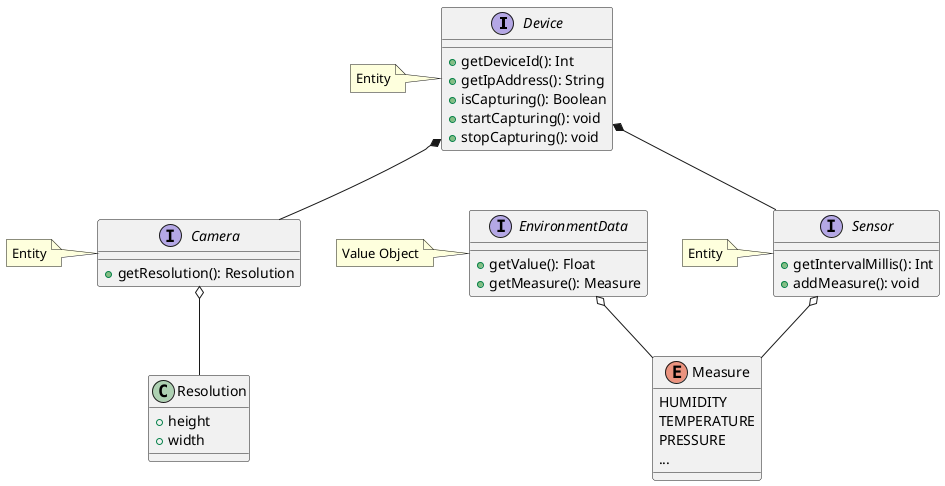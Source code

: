 @startuml


interface Device {
 + getDeviceId(): Int
 + getIpAddress(): String
 + isCapturing(): Boolean
 + startCapturing(): void
 + stopCapturing(): void
}

note left: Entity

interface Camera {
 + getResolution(): Resolution
}

note left: Entity

interface Sensor {
 + getIntervalMillis(): Int
 + addMeasure(): void
}

note left: Entity

Device *-- Camera
Device *-- Sensor

class Resolution {
 + height
 + width
}

Camera o-- Resolution


enum Measure {
 HUMIDITY
 TEMPERATURE
 PRESSURE
 ...
}

interface EnvironmentData {
 + getValue(): Float
 + getMeasure(): Measure
}

note left: Value Object


EnvironmentData o-- Measure
Sensor o-- Measure

@enduml
